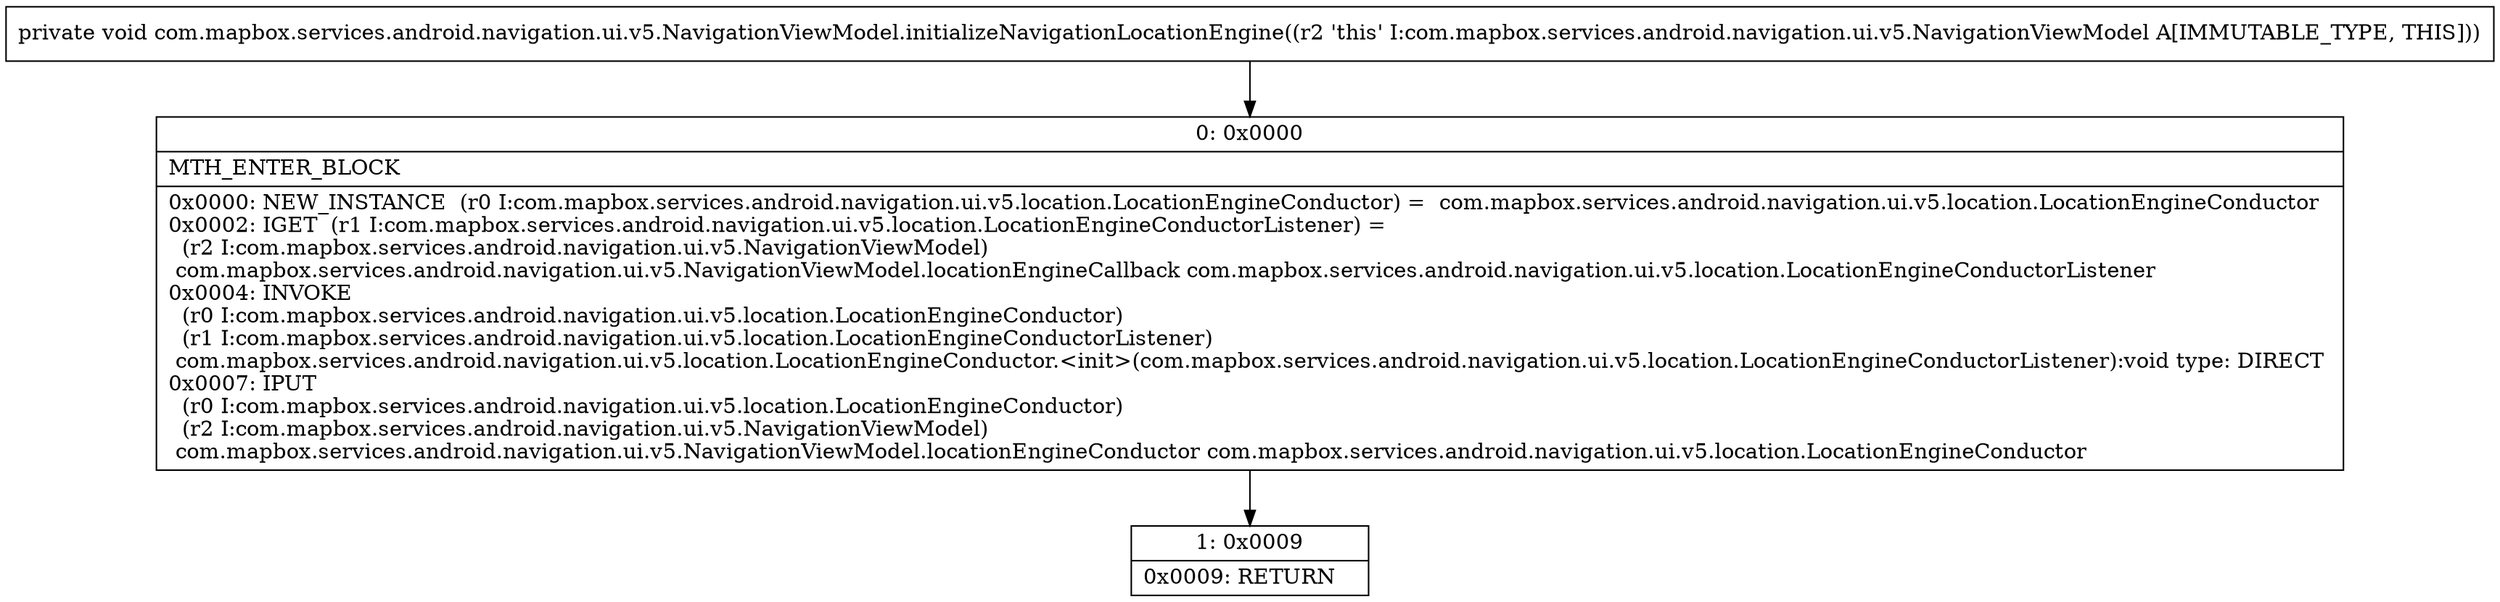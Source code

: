 digraph "CFG forcom.mapbox.services.android.navigation.ui.v5.NavigationViewModel.initializeNavigationLocationEngine()V" {
Node_0 [shape=record,label="{0\:\ 0x0000|MTH_ENTER_BLOCK\l|0x0000: NEW_INSTANCE  (r0 I:com.mapbox.services.android.navigation.ui.v5.location.LocationEngineConductor) =  com.mapbox.services.android.navigation.ui.v5.location.LocationEngineConductor \l0x0002: IGET  (r1 I:com.mapbox.services.android.navigation.ui.v5.location.LocationEngineConductorListener) = \l  (r2 I:com.mapbox.services.android.navigation.ui.v5.NavigationViewModel)\l com.mapbox.services.android.navigation.ui.v5.NavigationViewModel.locationEngineCallback com.mapbox.services.android.navigation.ui.v5.location.LocationEngineConductorListener \l0x0004: INVOKE  \l  (r0 I:com.mapbox.services.android.navigation.ui.v5.location.LocationEngineConductor)\l  (r1 I:com.mapbox.services.android.navigation.ui.v5.location.LocationEngineConductorListener)\l com.mapbox.services.android.navigation.ui.v5.location.LocationEngineConductor.\<init\>(com.mapbox.services.android.navigation.ui.v5.location.LocationEngineConductorListener):void type: DIRECT \l0x0007: IPUT  \l  (r0 I:com.mapbox.services.android.navigation.ui.v5.location.LocationEngineConductor)\l  (r2 I:com.mapbox.services.android.navigation.ui.v5.NavigationViewModel)\l com.mapbox.services.android.navigation.ui.v5.NavigationViewModel.locationEngineConductor com.mapbox.services.android.navigation.ui.v5.location.LocationEngineConductor \l}"];
Node_1 [shape=record,label="{1\:\ 0x0009|0x0009: RETURN   \l}"];
MethodNode[shape=record,label="{private void com.mapbox.services.android.navigation.ui.v5.NavigationViewModel.initializeNavigationLocationEngine((r2 'this' I:com.mapbox.services.android.navigation.ui.v5.NavigationViewModel A[IMMUTABLE_TYPE, THIS])) }"];
MethodNode -> Node_0;
Node_0 -> Node_1;
}

